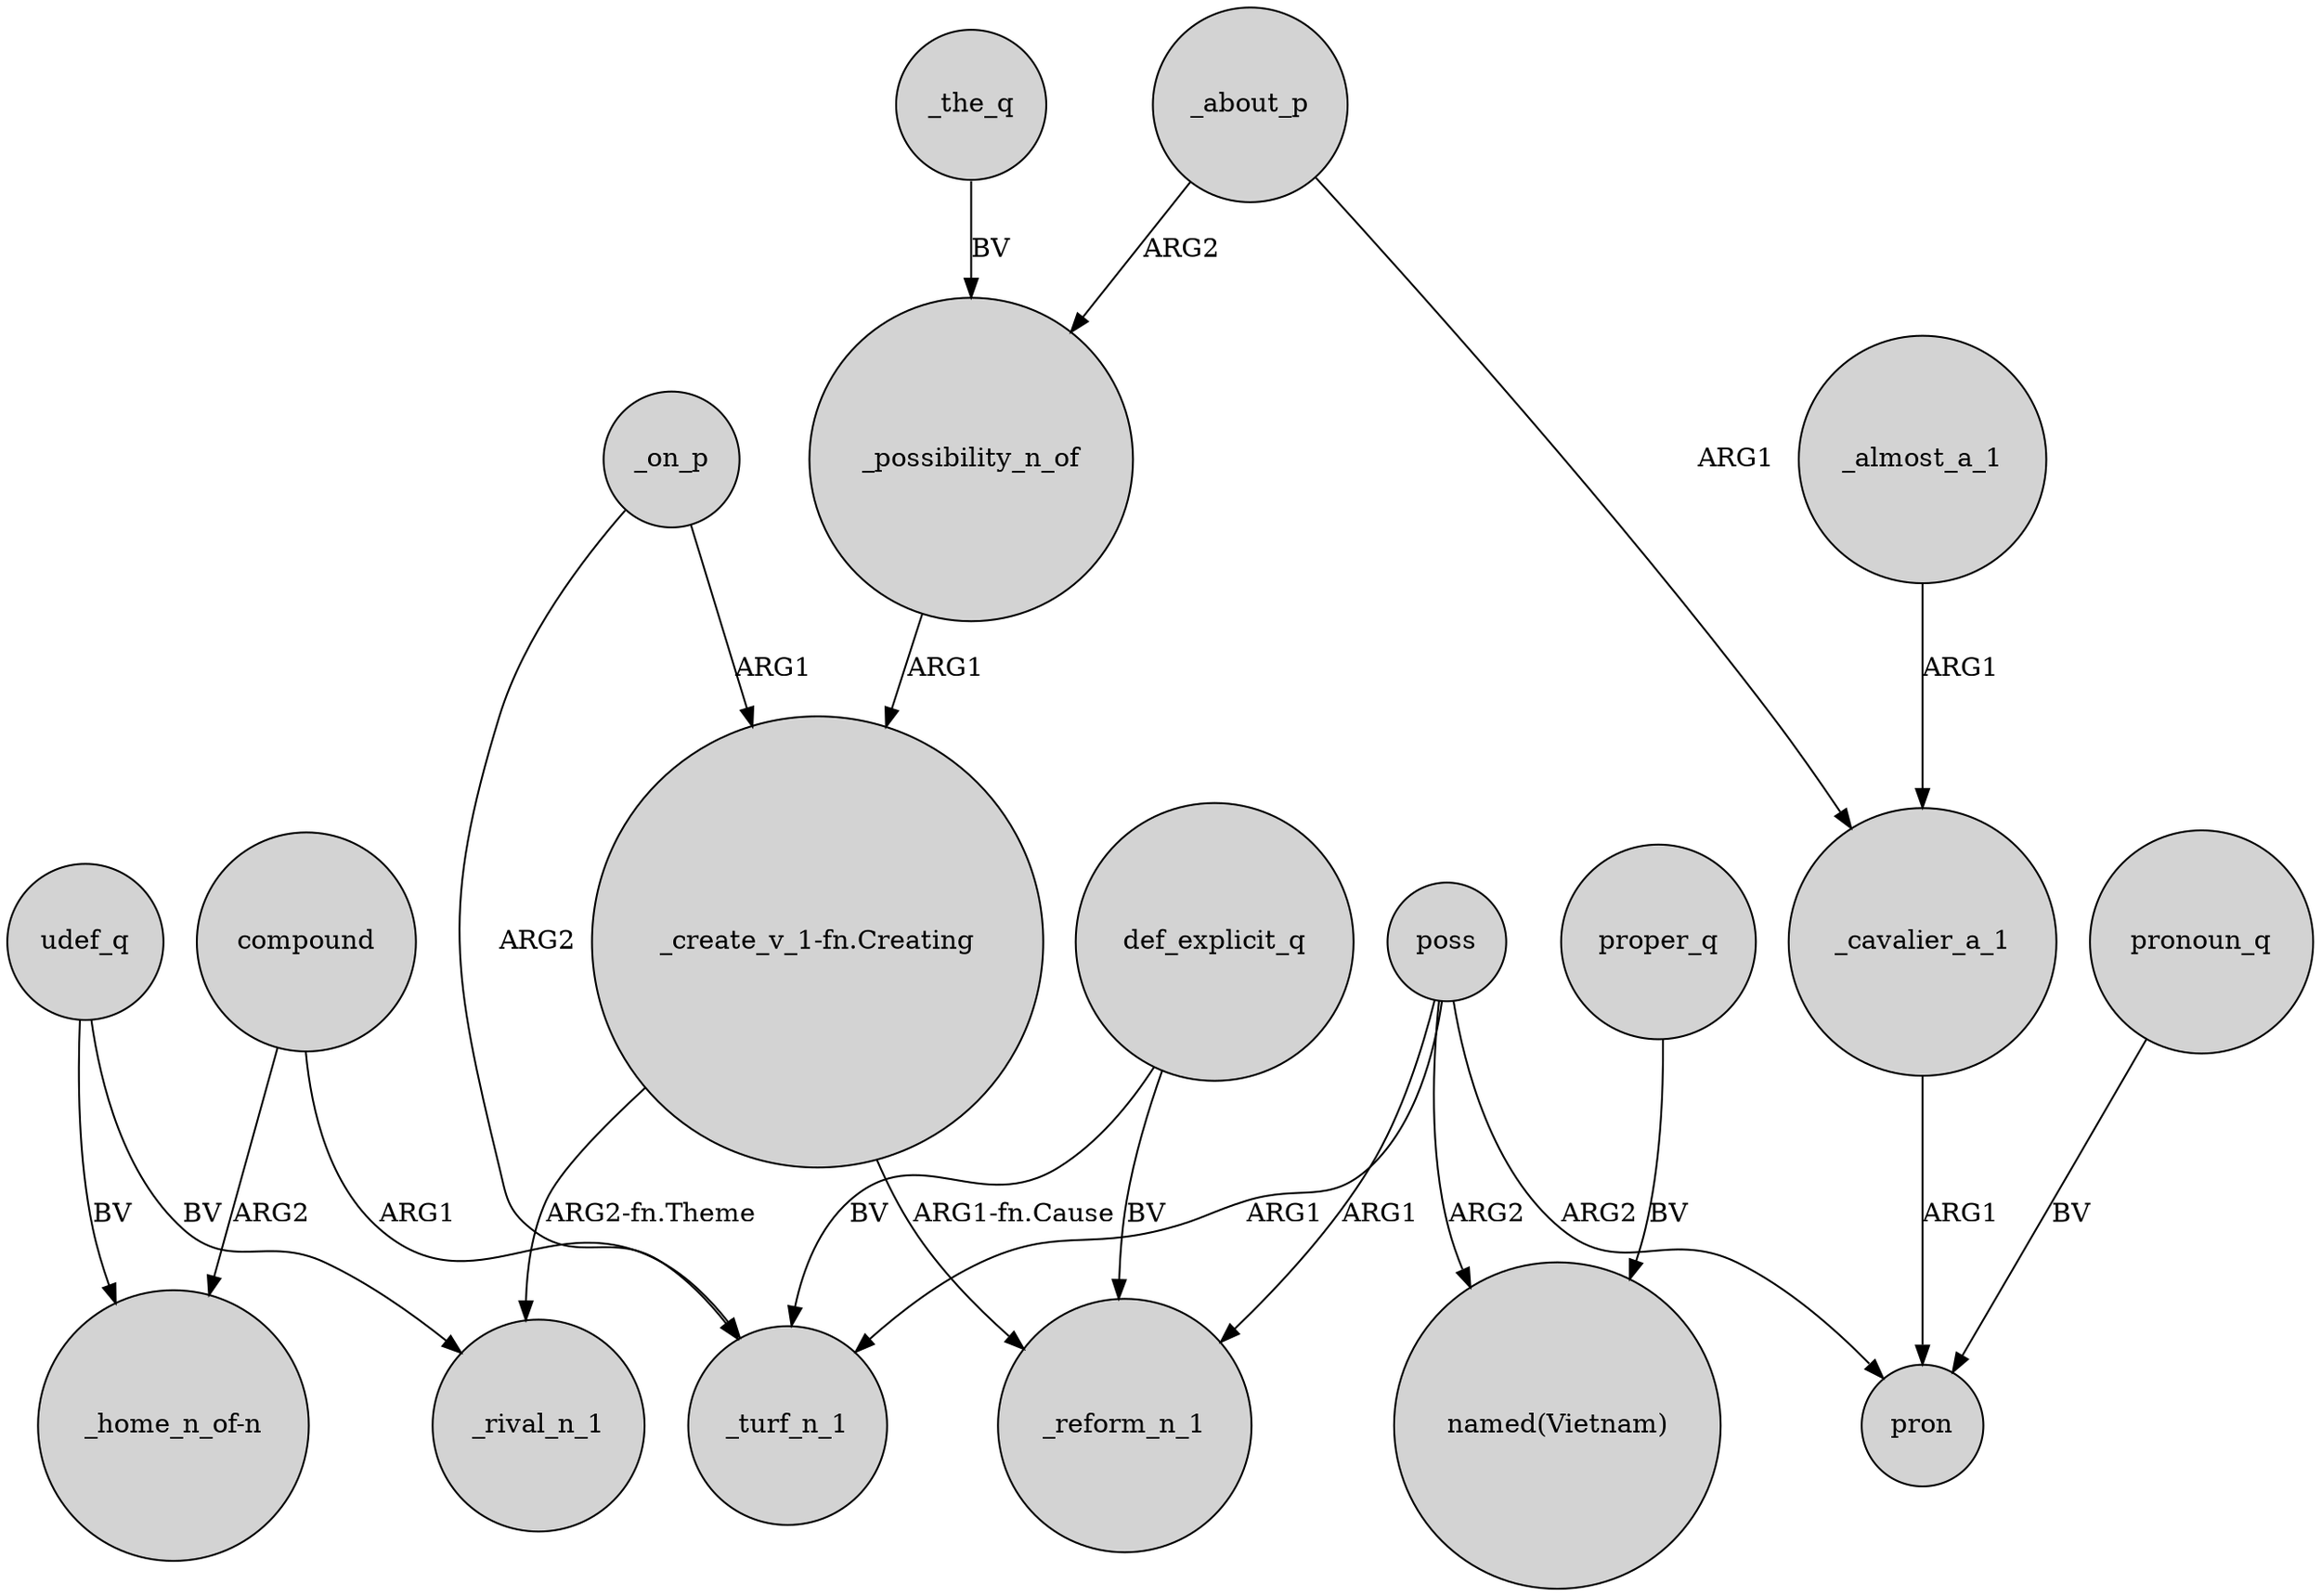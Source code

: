 digraph {
	node [shape=circle style=filled]
	"_create_v_1-fn.Creating" -> _rival_n_1 [label="ARG2-fn.Theme"]
	poss -> pron [label=ARG2]
	_possibility_n_of -> "_create_v_1-fn.Creating" [label=ARG1]
	_cavalier_a_1 -> pron [label=ARG1]
	udef_q -> "_home_n_of-n" [label=BV]
	_on_p -> "_create_v_1-fn.Creating" [label=ARG1]
	_almost_a_1 -> _cavalier_a_1 [label=ARG1]
	compound -> _turf_n_1 [label=ARG1]
	pronoun_q -> pron [label=BV]
	_about_p -> _possibility_n_of [label=ARG2]
	_the_q -> _possibility_n_of [label=BV]
	def_explicit_q -> _turf_n_1 [label=BV]
	poss -> "named(Vietnam)" [label=ARG2]
	poss -> _reform_n_1 [label=ARG1]
	proper_q -> "named(Vietnam)" [label=BV]
	udef_q -> _rival_n_1 [label=BV]
	def_explicit_q -> _reform_n_1 [label=BV]
	compound -> "_home_n_of-n" [label=ARG2]
	"_create_v_1-fn.Creating" -> _reform_n_1 [label="ARG1-fn.Cause"]
	_on_p -> _turf_n_1 [label=ARG2]
	poss -> _turf_n_1 [label=ARG1]
	_about_p -> _cavalier_a_1 [label=ARG1]
}
